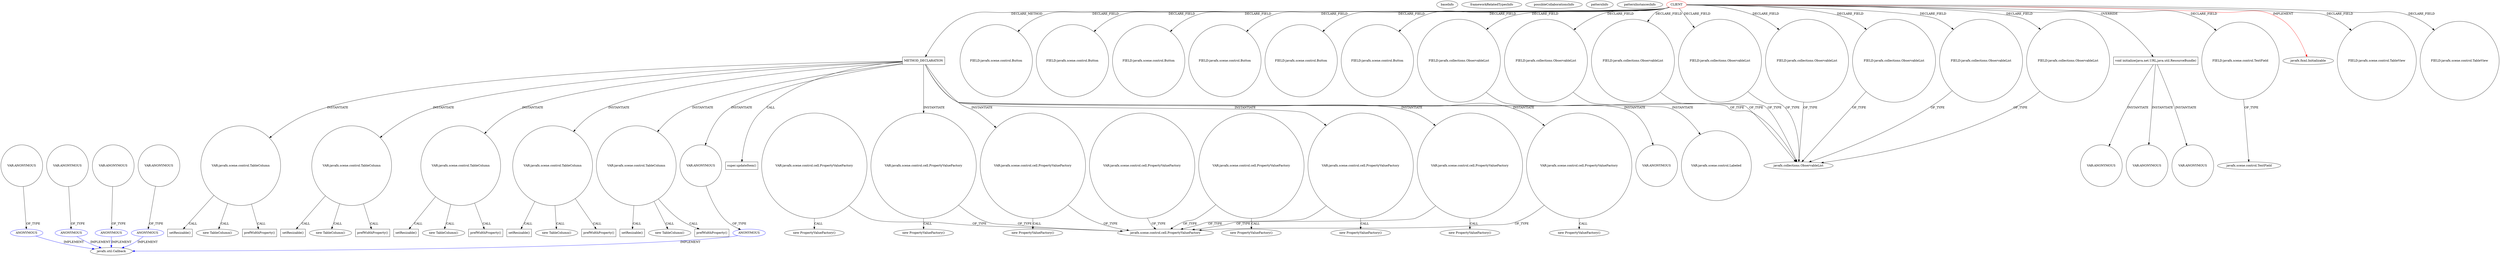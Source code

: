 digraph {
baseInfo[graphId=863,category="pattern",isAnonymous=false,possibleRelation=true]
frameworkRelatedTypesInfo[0="javafx.fxml.Initializable"]
possibleCollaborationsInfo[0="863~INSTANTIATION-~javafx.fxml.Initializable ~javafx.util.Callback ~false~true",1="863~INSTANTIATION-~javafx.fxml.Initializable ~javafx.util.Callback ~false~true",2="863~INSTANTIATION-~javafx.fxml.Initializable ~javafx.util.Callback ~false~true",3="863~INSTANTIATION-~javafx.fxml.Initializable ~javafx.util.Callback ~false~true",4="863~INSTANTIATION-CLIENT_METHOD_DECLARATION-~javafx.fxml.Initializable ~javafx.util.Callback ~false~true"]
patternInfo[frequency=2.0,patternRootClient=0]
patternInstancesInfo[0="bianconejo-CEFX~/bianconejo-CEFX/CEFX-master/src/cefx/CEPrincipalController.java~CEPrincipalController~2114",1="bianconejo-CEFX~/bianconejo-CEFX/CEFX-master/src/cefx/CECommandeController.java~CECommandeController~2084"]
721[label="javafx.util.Callback",vertexType="FRAMEWORK_INTERFACE_TYPE",isFrameworkType=false]
744[label="ANONYMOUS",vertexType="REFERENCE_ANONYMOUS_DECLARATION",isFrameworkType=false,color=blue]
767[label="ANONYMOUS",vertexType="REFERENCE_ANONYMOUS_DECLARATION",isFrameworkType=false,color=blue]
720[label="ANONYMOUS",vertexType="REFERENCE_ANONYMOUS_DECLARATION",isFrameworkType=false,color=blue]
790[label="ANONYMOUS",vertexType="REFERENCE_ANONYMOUS_DECLARATION",isFrameworkType=false,color=blue]
1018[label="ANONYMOUS",vertexType="REFERENCE_ANONYMOUS_DECLARATION",isFrameworkType=false,color=blue]
789[label="VAR:ANONYMOUS",vertexType="VARIABLE_EXPRESION",isFrameworkType=false,shape=circle]
719[label="VAR:ANONYMOUS",vertexType="VARIABLE_EXPRESION",isFrameworkType=false,shape=circle]
766[label="VAR:ANONYMOUS",vertexType="VARIABLE_EXPRESION",isFrameworkType=false,shape=circle]
1017[label="VAR:ANONYMOUS",vertexType="VARIABLE_EXPRESION",isFrameworkType=false,shape=circle]
743[label="VAR:ANONYMOUS",vertexType="VARIABLE_EXPRESION",isFrameworkType=false,shape=circle]
981[label="METHOD_DECLARATION",vertexType="CLIENT_METHOD_DECLARATION",isFrameworkType=false,shape=box]
0[label="CLIENT",vertexType="ROOT_CLIENT_CLASS_DECLARATION",isFrameworkType=false,color=red]
8[label="FIELD:javafx.scene.control.Button",vertexType="FIELD_DECLARATION",isFrameworkType=false,shape=circle]
12[label="FIELD:javafx.scene.control.Button",vertexType="FIELD_DECLARATION",isFrameworkType=false,shape=circle]
10[label="FIELD:javafx.scene.control.Button",vertexType="FIELD_DECLARATION",isFrameworkType=false,shape=circle]
18[label="FIELD:javafx.scene.control.Button",vertexType="FIELD_DECLARATION",isFrameworkType=false,shape=circle]
14[label="FIELD:javafx.scene.control.Button",vertexType="FIELD_DECLARATION",isFrameworkType=false,shape=circle]
6[label="FIELD:javafx.scene.control.Button",vertexType="FIELD_DECLARATION",isFrameworkType=false,shape=circle]
2[label="FIELD:javafx.collections.ObservableList",vertexType="FIELD_DECLARATION",isFrameworkType=false,shape=circle]
3[label="javafx.collections.ObservableList",vertexType="FRAMEWORK_INTERFACE_TYPE",isFrameworkType=false]
44[label="FIELD:javafx.collections.ObservableList",vertexType="FIELD_DECLARATION",isFrameworkType=false,shape=circle]
40[label="FIELD:javafx.collections.ObservableList",vertexType="FIELD_DECLARATION",isFrameworkType=false,shape=circle]
74[label="FIELD:javafx.collections.ObservableList",vertexType="FIELD_DECLARATION",isFrameworkType=false,shape=circle]
60[label="FIELD:javafx.collections.ObservableList",vertexType="FIELD_DECLARATION",isFrameworkType=false,shape=circle]
46[label="FIELD:javafx.collections.ObservableList",vertexType="FIELD_DECLARATION",isFrameworkType=false,shape=circle]
62[label="FIELD:javafx.collections.ObservableList",vertexType="FIELD_DECLARATION",isFrameworkType=false,shape=circle]
102[label="FIELD:javafx.collections.ObservableList",vertexType="FIELD_DECLARATION",isFrameworkType=false,shape=circle]
104[label="void initialize(java.net.URL,java.util.ResourceBundle)",vertexType="OVERRIDING_METHOD_DECLARATION",isFrameworkType=false,shape=box]
94[label="FIELD:javafx.scene.control.TextField",vertexType="FIELD_DECLARATION",isFrameworkType=false,shape=circle]
1004[label="VAR:javafx.scene.control.cell.PropertyValueFactory",vertexType="VARIABLE_EXPRESION",isFrameworkType=false,shape=circle]
1003[label="new PropertyValueFactory()",vertexType="CONSTRUCTOR_CALL",isFrameworkType=false]
988[label="VAR:javafx.scene.control.cell.PropertyValueFactory",vertexType="VARIABLE_EXPRESION",isFrameworkType=false,shape=circle]
987[label="new PropertyValueFactory()",vertexType="CONSTRUCTOR_CALL",isFrameworkType=false]
1036[label="VAR:javafx.scene.control.cell.PropertyValueFactory",vertexType="VARIABLE_EXPRESION",isFrameworkType=false,shape=circle]
1035[label="new PropertyValueFactory()",vertexType="CONSTRUCTOR_CALL",isFrameworkType=false]
1012[label="VAR:javafx.scene.control.cell.PropertyValueFactory",vertexType="VARIABLE_EXPRESION",isFrameworkType=false,shape=circle]
1011[label="new PropertyValueFactory()",vertexType="CONSTRUCTOR_CALL",isFrameworkType=false]
996[label="VAR:javafx.scene.control.cell.PropertyValueFactory",vertexType="VARIABLE_EXPRESION",isFrameworkType=false,shape=circle]
995[label="new PropertyValueFactory()",vertexType="CONSTRUCTOR_CALL",isFrameworkType=false]
396[label="VAR:ANONYMOUS",vertexType="VARIABLE_EXPRESION",isFrameworkType=false,shape=circle]
1021[label="VAR:ANONYMOUS",vertexType="VARIABLE_EXPRESION",isFrameworkType=false,shape=circle]
329[label="VAR:ANONYMOUS",vertexType="VARIABLE_EXPRESION",isFrameworkType=false,shape=circle]
370[label="VAR:ANONYMOUS",vertexType="VARIABLE_EXPRESION",isFrameworkType=false,shape=circle]
1[label="javafx.fxml.Initializable",vertexType="FRAMEWORK_INTERFACE_TYPE",isFrameworkType=false]
85[label="javafx.scene.control.TextField",vertexType="FRAMEWORK_CLASS_TYPE",isFrameworkType=false]
1025[label="VAR:javafx.scene.control.Labeled",vertexType="VARIABLE_EXPRESION",isFrameworkType=false,shape=circle]
80[label="FIELD:javafx.scene.control.TableView",vertexType="FIELD_DECLARATION",isFrameworkType=false,shape=circle]
78[label="FIELD:javafx.scene.control.TableView",vertexType="FIELD_DECLARATION",isFrameworkType=false,shape=circle]
983[label="VAR:javafx.scene.control.TableColumn",vertexType="VARIABLE_EXPRESION",isFrameworkType=false,shape=circle]
982[label="new TableColumn()",vertexType="CONSTRUCTOR_CALL",isFrameworkType=false]
1053[label="prefWidthProperty()",vertexType="INSIDE_CALL",isFrameworkType=false,shape=box]
1007[label="VAR:javafx.scene.control.TableColumn",vertexType="VARIABLE_EXPRESION",isFrameworkType=false,shape=circle]
1006[label="new TableColumn()",vertexType="CONSTRUCTOR_CALL",isFrameworkType=false]
1089[label="prefWidthProperty()",vertexType="INSIDE_CALL",isFrameworkType=false,shape=box]
1031[label="VAR:javafx.scene.control.TableColumn",vertexType="VARIABLE_EXPRESION",isFrameworkType=false,shape=circle]
1030[label="new TableColumn()",vertexType="CONSTRUCTOR_CALL",isFrameworkType=false]
1101[label="prefWidthProperty()",vertexType="INSIDE_CALL",isFrameworkType=false,shape=box]
991[label="VAR:javafx.scene.control.TableColumn",vertexType="VARIABLE_EXPRESION",isFrameworkType=false,shape=circle]
990[label="new TableColumn()",vertexType="CONSTRUCTOR_CALL",isFrameworkType=false]
1065[label="prefWidthProperty()",vertexType="INSIDE_CALL",isFrameworkType=false,shape=box]
999[label="VAR:javafx.scene.control.TableColumn",vertexType="VARIABLE_EXPRESION",isFrameworkType=false,shape=circle]
998[label="new TableColumn()",vertexType="CONSTRUCTOR_CALL",isFrameworkType=false]
1077[label="prefWidthProperty()",vertexType="INSIDE_CALL",isFrameworkType=false,shape=box]
1024[label="super.updateItem()",vertexType="SUPER_CALL",isFrameworkType=false,shape=box]
1060[label="setResizable()",vertexType="INSIDE_CALL",isFrameworkType=false,shape=box]
1084[label="setResizable()",vertexType="INSIDE_CALL",isFrameworkType=false,shape=box]
1072[label="setResizable()",vertexType="INSIDE_CALL",isFrameworkType=false,shape=box]
1096[label="setResizable()",vertexType="INSIDE_CALL",isFrameworkType=false,shape=box]
1108[label="setResizable()",vertexType="INSIDE_CALL",isFrameworkType=false,shape=box]
707[label="javafx.scene.control.cell.PropertyValueFactory",vertexType="FRAMEWORK_CLASS_TYPE",isFrameworkType=false]
761[label="VAR:javafx.scene.control.cell.PropertyValueFactory",vertexType="VARIABLE_EXPRESION",isFrameworkType=false,shape=circle]
760[label="new PropertyValueFactory()",vertexType="CONSTRUCTOR_CALL",isFrameworkType=false]
784[label="VAR:javafx.scene.control.cell.PropertyValueFactory",vertexType="VARIABLE_EXPRESION",isFrameworkType=false,shape=circle]
783[label="new PropertyValueFactory()",vertexType="CONSTRUCTOR_CALL",isFrameworkType=false]
836[label="VAR:javafx.scene.control.cell.PropertyValueFactory",vertexType="VARIABLE_EXPRESION",isFrameworkType=false,shape=circle]
744->721[label="IMPLEMENT",color=blue]
0->78[label="DECLARE_FIELD"]
46->3[label="OF_TYPE"]
104->396[label="INSTANTIATE"]
983->982[label="CALL"]
999->1084[label="CALL"]
62->3[label="OF_TYPE"]
983->1060[label="CALL"]
719->720[label="OF_TYPE"]
981->988[label="INSTANTIATE"]
981->1021[label="INSTANTIATE"]
1007->1089[label="CALL"]
0->1[label="IMPLEMENT",color=red]
981->983[label="INSTANTIATE"]
0->14[label="DECLARE_FIELD"]
991->1065[label="CALL"]
790->721[label="IMPLEMENT",color=blue]
789->790[label="OF_TYPE"]
991->990[label="CALL"]
981->1012[label="INSTANTIATE"]
981->991[label="INSTANTIATE"]
0->10[label="DECLARE_FIELD"]
1012->1011[label="CALL"]
981->1024[label="CALL"]
1004->707[label="OF_TYPE"]
0->60[label="DECLARE_FIELD"]
1012->707[label="OF_TYPE"]
981->996[label="INSTANTIATE"]
720->721[label="IMPLEMENT",color=blue]
761->707[label="OF_TYPE"]
1007->1096[label="CALL"]
988->987[label="CALL"]
1017->1018[label="OF_TYPE"]
94->85[label="OF_TYPE"]
991->1072[label="CALL"]
988->707[label="OF_TYPE"]
2->3[label="OF_TYPE"]
1018->721[label="IMPLEMENT",color=blue]
0->981[label="DECLARE_METHOD"]
0->6[label="DECLARE_FIELD"]
767->721[label="IMPLEMENT",color=blue]
0->104[label="OVERRIDE"]
981->999[label="INSTANTIATE"]
999->1077[label="CALL"]
0->8[label="DECLARE_FIELD"]
743->744[label="OF_TYPE"]
74->3[label="OF_TYPE"]
104->329[label="INSTANTIATE"]
0->74[label="DECLARE_FIELD"]
102->3[label="OF_TYPE"]
996->707[label="OF_TYPE"]
1031->1108[label="CALL"]
0->2[label="DECLARE_FIELD"]
836->707[label="OF_TYPE"]
0->94[label="DECLARE_FIELD"]
44->3[label="OF_TYPE"]
1031->1030[label="CALL"]
0->44[label="DECLARE_FIELD"]
784->783[label="CALL"]
1031->1101[label="CALL"]
0->12[label="DECLARE_FIELD"]
981->1017[label="INSTANTIATE"]
981->1031[label="INSTANTIATE"]
0->18[label="DECLARE_FIELD"]
0->62[label="DECLARE_FIELD"]
1004->1003[label="CALL"]
981->1036[label="INSTANTIATE"]
999->998[label="CALL"]
981->1007[label="INSTANTIATE"]
996->995[label="CALL"]
983->1053[label="CALL"]
981->1004[label="INSTANTIATE"]
1036->1035[label="CALL"]
761->760[label="CALL"]
0->102[label="DECLARE_FIELD"]
0->46[label="DECLARE_FIELD"]
1036->707[label="OF_TYPE"]
60->3[label="OF_TYPE"]
40->3[label="OF_TYPE"]
0->80[label="DECLARE_FIELD"]
1007->1006[label="CALL"]
0->40[label="DECLARE_FIELD"]
784->707[label="OF_TYPE"]
104->370[label="INSTANTIATE"]
766->767[label="OF_TYPE"]
981->1025[label="INSTANTIATE"]
}
